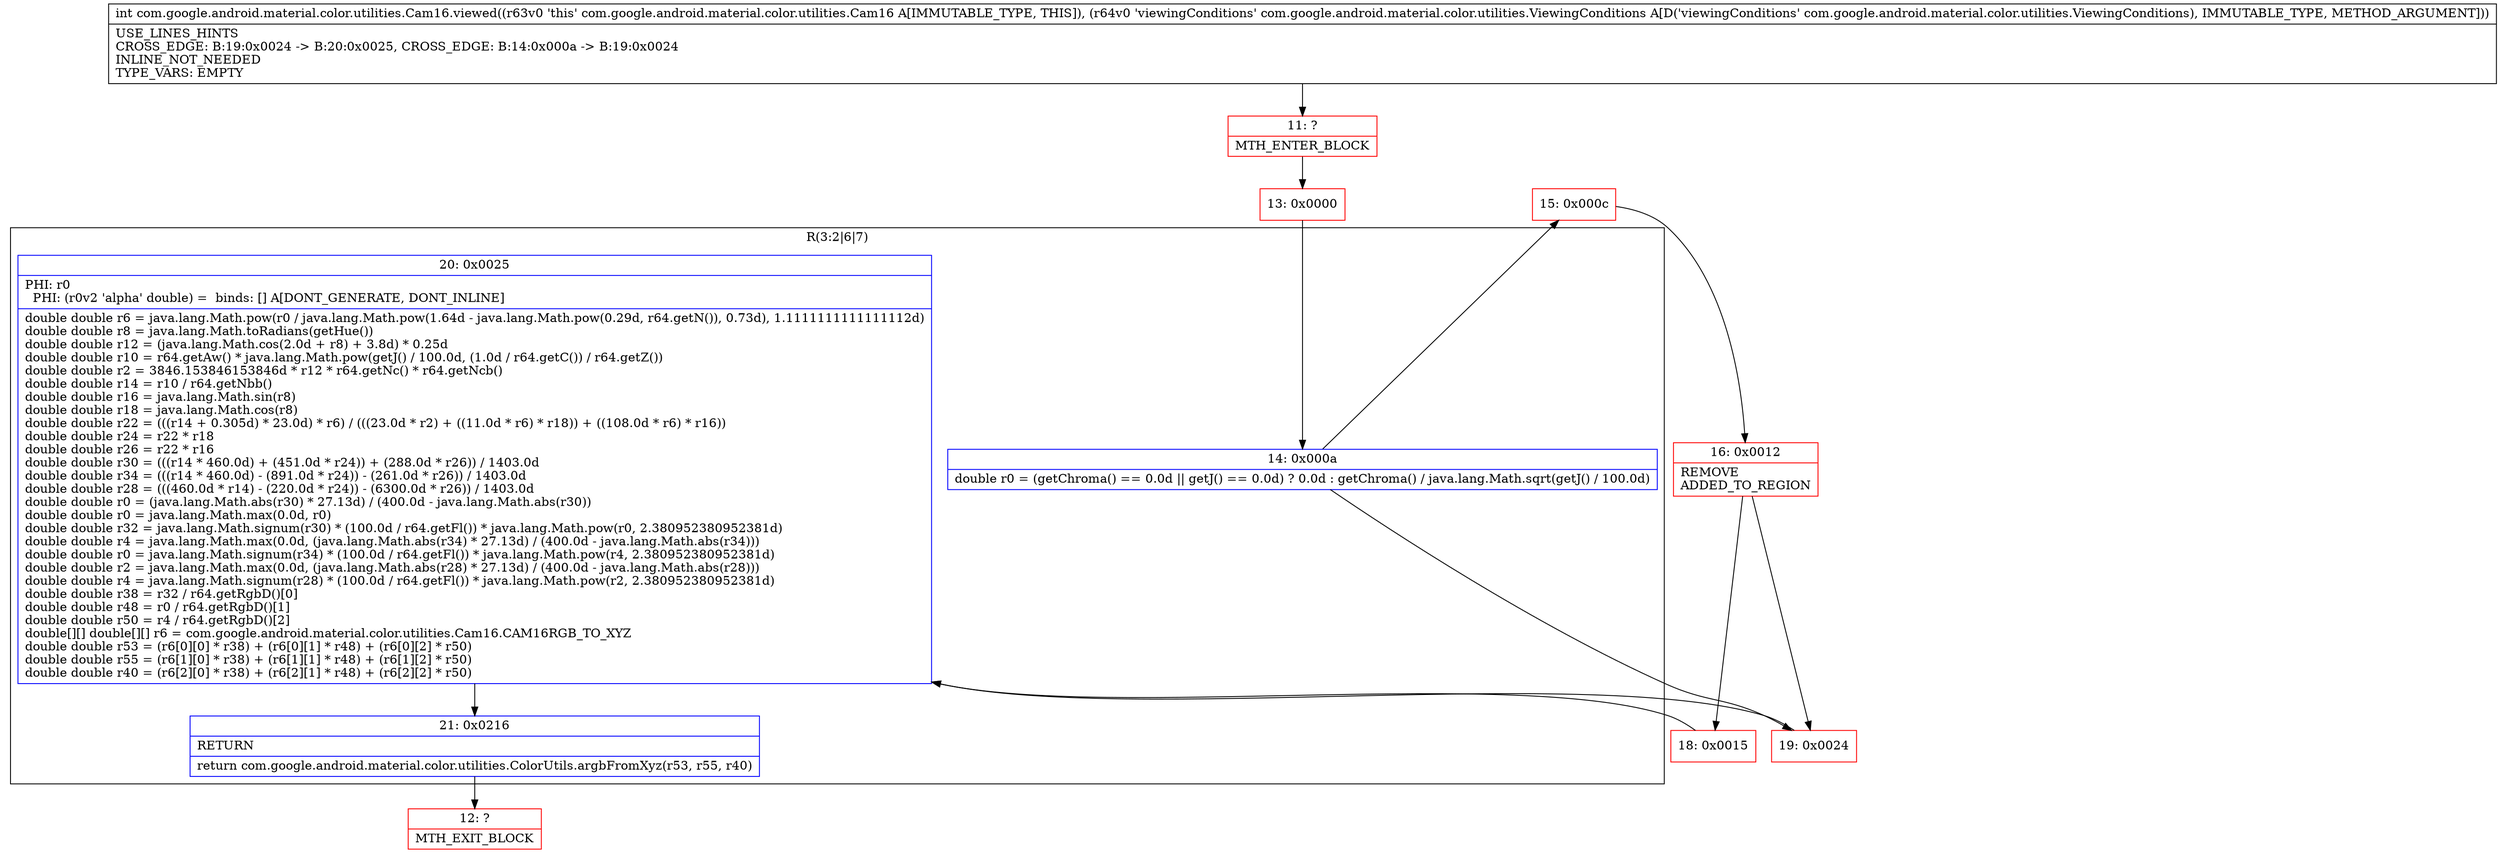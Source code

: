 digraph "CFG forcom.google.android.material.color.utilities.Cam16.viewed(Lcom\/google\/android\/material\/color\/utilities\/ViewingConditions;)I" {
subgraph cluster_Region_1874833666 {
label = "R(3:2|6|7)";
node [shape=record,color=blue];
Node_14 [shape=record,label="{14\:\ 0x000a|double r0 = (getChroma() == 0.0d \|\| getJ() == 0.0d) ? 0.0d : getChroma() \/ java.lang.Math.sqrt(getJ() \/ 100.0d)\l}"];
Node_20 [shape=record,label="{20\:\ 0x0025|PHI: r0 \l  PHI: (r0v2 'alpha' double) =  binds: [] A[DONT_GENERATE, DONT_INLINE]\l|double double r6 = java.lang.Math.pow(r0 \/ java.lang.Math.pow(1.64d \- java.lang.Math.pow(0.29d, r64.getN()), 0.73d), 1.1111111111111112d)\ldouble double r8 = java.lang.Math.toRadians(getHue())\ldouble double r12 = (java.lang.Math.cos(2.0d + r8) + 3.8d) * 0.25d\ldouble double r10 = r64.getAw() * java.lang.Math.pow(getJ() \/ 100.0d, (1.0d \/ r64.getC()) \/ r64.getZ())\ldouble double r2 = 3846.153846153846d * r12 * r64.getNc() * r64.getNcb()\ldouble double r14 = r10 \/ r64.getNbb()\ldouble double r16 = java.lang.Math.sin(r8)\ldouble double r18 = java.lang.Math.cos(r8)\ldouble double r22 = (((r14 + 0.305d) * 23.0d) * r6) \/ (((23.0d * r2) + ((11.0d * r6) * r18)) + ((108.0d * r6) * r16))\ldouble double r24 = r22 * r18\ldouble double r26 = r22 * r16\ldouble double r30 = (((r14 * 460.0d) + (451.0d * r24)) + (288.0d * r26)) \/ 1403.0d\ldouble double r34 = (((r14 * 460.0d) \- (891.0d * r24)) \- (261.0d * r26)) \/ 1403.0d\ldouble double r28 = (((460.0d * r14) \- (220.0d * r24)) \- (6300.0d * r26)) \/ 1403.0d\ldouble double r0 = (java.lang.Math.abs(r30) * 27.13d) \/ (400.0d \- java.lang.Math.abs(r30))\ldouble double r0 = java.lang.Math.max(0.0d, r0)\ldouble double r32 = java.lang.Math.signum(r30) * (100.0d \/ r64.getFl()) * java.lang.Math.pow(r0, 2.380952380952381d)\ldouble double r4 = java.lang.Math.max(0.0d, (java.lang.Math.abs(r34) * 27.13d) \/ (400.0d \- java.lang.Math.abs(r34)))\ldouble double r0 = java.lang.Math.signum(r34) * (100.0d \/ r64.getFl()) * java.lang.Math.pow(r4, 2.380952380952381d)\ldouble double r2 = java.lang.Math.max(0.0d, (java.lang.Math.abs(r28) * 27.13d) \/ (400.0d \- java.lang.Math.abs(r28)))\ldouble double r4 = java.lang.Math.signum(r28) * (100.0d \/ r64.getFl()) * java.lang.Math.pow(r2, 2.380952380952381d)\ldouble double r38 = r32 \/ r64.getRgbD()[0]\ldouble double r48 = r0 \/ r64.getRgbD()[1]\ldouble double r50 = r4 \/ r64.getRgbD()[2]\ldouble[][] double[][] r6 = com.google.android.material.color.utilities.Cam16.CAM16RGB_TO_XYZ\ldouble double r53 = (r6[0][0] * r38) + (r6[0][1] * r48) + (r6[0][2] * r50)\ldouble double r55 = (r6[1][0] * r38) + (r6[1][1] * r48) + (r6[1][2] * r50)\ldouble double r40 = (r6[2][0] * r38) + (r6[2][1] * r48) + (r6[2][2] * r50)\l}"];
Node_21 [shape=record,label="{21\:\ 0x0216|RETURN\l|return com.google.android.material.color.utilities.ColorUtils.argbFromXyz(r53, r55, r40)\l}"];
}
Node_11 [shape=record,color=red,label="{11\:\ ?|MTH_ENTER_BLOCK\l}"];
Node_13 [shape=record,color=red,label="{13\:\ 0x0000}"];
Node_15 [shape=record,color=red,label="{15\:\ 0x000c}"];
Node_16 [shape=record,color=red,label="{16\:\ 0x0012|REMOVE\lADDED_TO_REGION\l}"];
Node_18 [shape=record,color=red,label="{18\:\ 0x0015}"];
Node_12 [shape=record,color=red,label="{12\:\ ?|MTH_EXIT_BLOCK\l}"];
Node_19 [shape=record,color=red,label="{19\:\ 0x0024}"];
MethodNode[shape=record,label="{int com.google.android.material.color.utilities.Cam16.viewed((r63v0 'this' com.google.android.material.color.utilities.Cam16 A[IMMUTABLE_TYPE, THIS]), (r64v0 'viewingConditions' com.google.android.material.color.utilities.ViewingConditions A[D('viewingConditions' com.google.android.material.color.utilities.ViewingConditions), IMMUTABLE_TYPE, METHOD_ARGUMENT]))  | USE_LINES_HINTS\lCROSS_EDGE: B:19:0x0024 \-\> B:20:0x0025, CROSS_EDGE: B:14:0x000a \-\> B:19:0x0024\lINLINE_NOT_NEEDED\lTYPE_VARS: EMPTY\l}"];
MethodNode -> Node_11;Node_14 -> Node_15;
Node_14 -> Node_19;
Node_20 -> Node_21;
Node_21 -> Node_12;
Node_11 -> Node_13;
Node_13 -> Node_14;
Node_15 -> Node_16;
Node_16 -> Node_18;
Node_16 -> Node_19;
Node_18 -> Node_20;
Node_19 -> Node_20;
}

